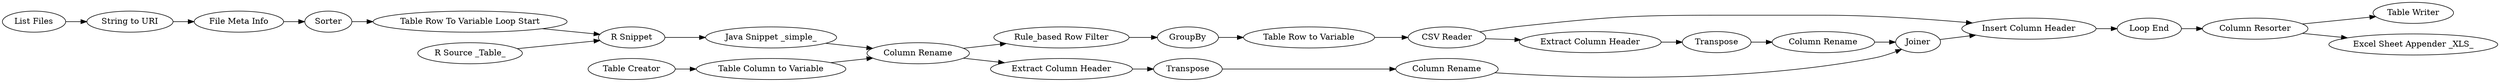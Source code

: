 digraph {
	5 [label="CSV Reader"]
	7 [label="Java Snippet _simple_"]
	9 [label="Rule_based Row Filter"]
	10 [label=GroupBy]
	11 [label="Table Row to Variable"]
	12 [label="Insert Column Header"]
	13 [label="Extract Column Header"]
	14 [label=Transpose]
	15 [label="Extract Column Header"]
	16 [label=Transpose]
	17 [label=Joiner]
	18 [label="Column Rename"]
	19 [label="Column Rename"]
	21 [label="Table Row To Variable Loop Start"]
	22 [label="Loop End"]
	23 [label="List Files"]
	24 [label="String to URI"]
	25 [label="File Meta Info"]
	26 [label=Sorter]
	28 [label="R Snippet"]
	31 [label="R Source _Table_"]
	32 [label="Table Creator"]
	34 [label="Table Column to Variable"]
	35 [label="Column Rename"]
	36 [label="Column Resorter"]
	37 [label="Table Writer"]
	446 [label="Excel Sheet Appender _XLS_"]
	5 -> 12
	5 -> 15
	7 -> 35
	9 -> 10
	10 -> 11
	11 -> 5
	12 -> 22
	13 -> 14
	14 -> 18
	15 -> 16
	16 -> 19
	17 -> 12
	18 -> 17
	19 -> 17
	21 -> 28
	22 -> 36
	23 -> 24
	24 -> 25
	25 -> 26
	26 -> 21
	28 -> 7
	31 -> 28
	32 -> 34
	34 -> 35
	35 -> 9
	35 -> 13
	36 -> 37
	36 -> 446
	rankdir=LR
}
